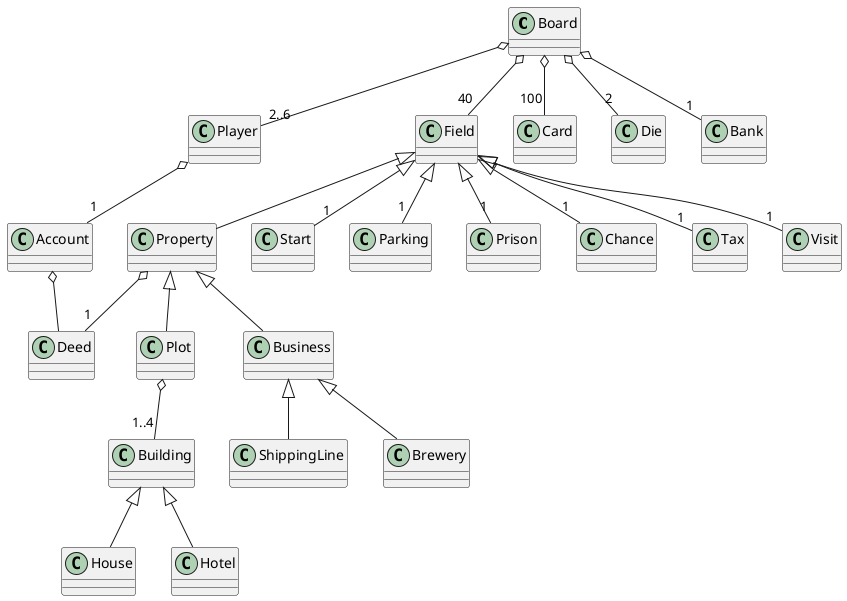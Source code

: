 @startuml
'https://plantuml.com/class-diagram

Board o--"2..6" Player
Board o--"40" Field
Board o--"100" Card
Board o-- "2" Die
Player o-- "1" Account
Property o-- "1" Deed
Field <|-- "1" Start
Field <|-- "1" Parking
Field <|--  Property
Field <|-- "1" Prison
Field <|-- "1" Chance
Field <|-- "1" Tax
Field <|-- "1" Visit
Property <|-- Plot
Property <|-- Business
Business <|-- ShippingLine
Business <|-- Brewery
Plot o--"1..4" Building
Building <|-- House
Building <|-- Hotel
Board o-- "1" Bank
Account o-- Deed




@enduml